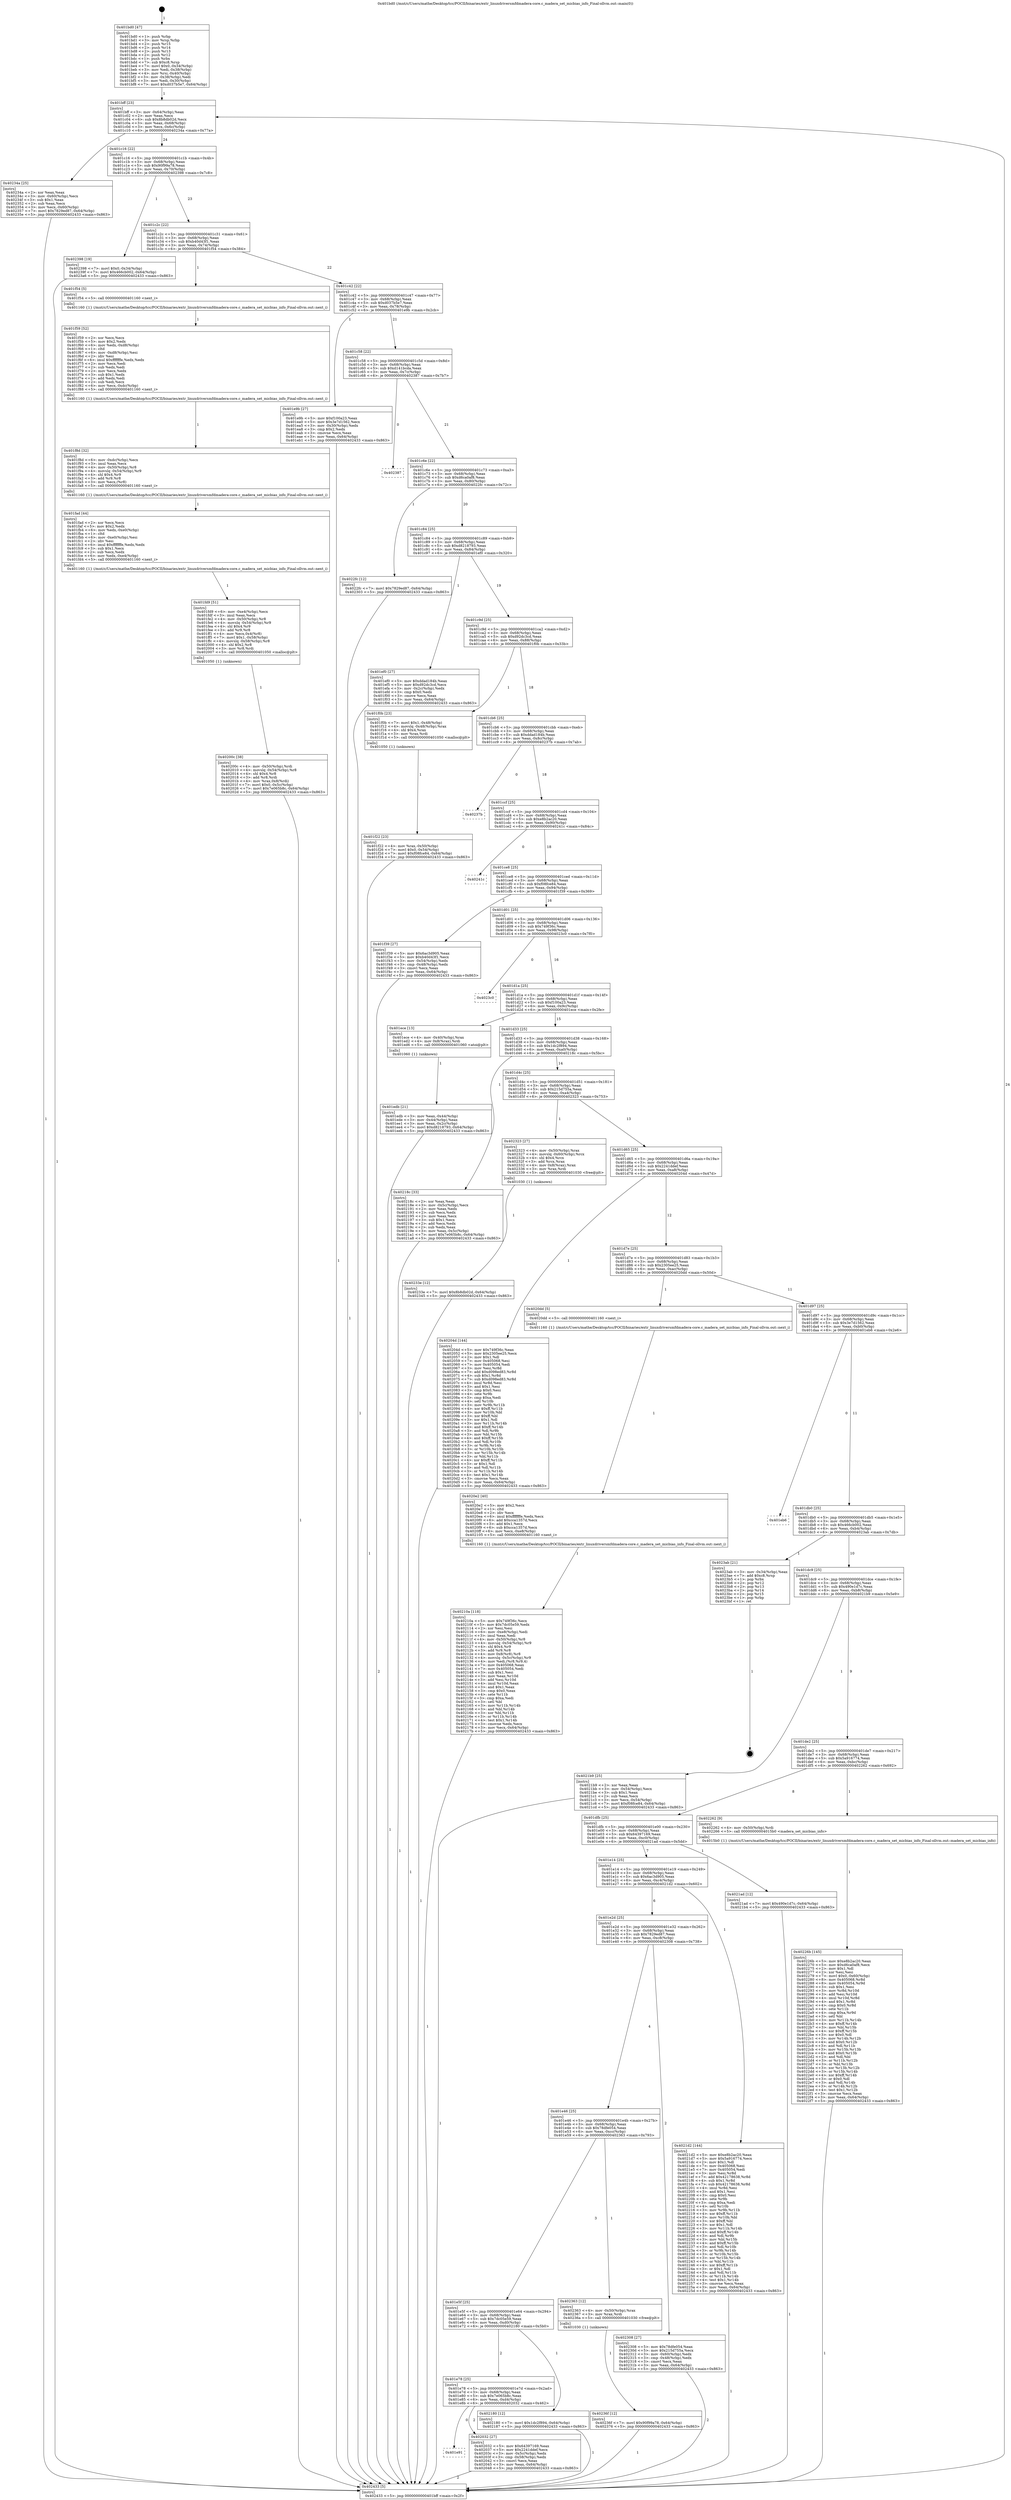 digraph "0x401bd0" {
  label = "0x401bd0 (/mnt/c/Users/mathe/Desktop/tcc/POCII/binaries/extr_linuxdriversmfdmadera-core.c_madera_set_micbias_info_Final-ollvm.out::main(0))"
  labelloc = "t"
  node[shape=record]

  Entry [label="",width=0.3,height=0.3,shape=circle,fillcolor=black,style=filled]
  "0x401bff" [label="{
     0x401bff [23]\l
     | [instrs]\l
     &nbsp;&nbsp;0x401bff \<+3\>: mov -0x64(%rbp),%eax\l
     &nbsp;&nbsp;0x401c02 \<+2\>: mov %eax,%ecx\l
     &nbsp;&nbsp;0x401c04 \<+6\>: sub $0x8b8db02d,%ecx\l
     &nbsp;&nbsp;0x401c0a \<+3\>: mov %eax,-0x68(%rbp)\l
     &nbsp;&nbsp;0x401c0d \<+3\>: mov %ecx,-0x6c(%rbp)\l
     &nbsp;&nbsp;0x401c10 \<+6\>: je 000000000040234a \<main+0x77a\>\l
  }"]
  "0x40234a" [label="{
     0x40234a [25]\l
     | [instrs]\l
     &nbsp;&nbsp;0x40234a \<+2\>: xor %eax,%eax\l
     &nbsp;&nbsp;0x40234c \<+3\>: mov -0x60(%rbp),%ecx\l
     &nbsp;&nbsp;0x40234f \<+3\>: sub $0x1,%eax\l
     &nbsp;&nbsp;0x402352 \<+2\>: sub %eax,%ecx\l
     &nbsp;&nbsp;0x402354 \<+3\>: mov %ecx,-0x60(%rbp)\l
     &nbsp;&nbsp;0x402357 \<+7\>: movl $0x7829ed87,-0x64(%rbp)\l
     &nbsp;&nbsp;0x40235e \<+5\>: jmp 0000000000402433 \<main+0x863\>\l
  }"]
  "0x401c16" [label="{
     0x401c16 [22]\l
     | [instrs]\l
     &nbsp;&nbsp;0x401c16 \<+5\>: jmp 0000000000401c1b \<main+0x4b\>\l
     &nbsp;&nbsp;0x401c1b \<+3\>: mov -0x68(%rbp),%eax\l
     &nbsp;&nbsp;0x401c1e \<+5\>: sub $0x90f99a78,%eax\l
     &nbsp;&nbsp;0x401c23 \<+3\>: mov %eax,-0x70(%rbp)\l
     &nbsp;&nbsp;0x401c26 \<+6\>: je 0000000000402398 \<main+0x7c8\>\l
  }"]
  Exit [label="",width=0.3,height=0.3,shape=circle,fillcolor=black,style=filled,peripheries=2]
  "0x402398" [label="{
     0x402398 [19]\l
     | [instrs]\l
     &nbsp;&nbsp;0x402398 \<+7\>: movl $0x0,-0x34(%rbp)\l
     &nbsp;&nbsp;0x40239f \<+7\>: movl $0x466cb002,-0x64(%rbp)\l
     &nbsp;&nbsp;0x4023a6 \<+5\>: jmp 0000000000402433 \<main+0x863\>\l
  }"]
  "0x401c2c" [label="{
     0x401c2c [22]\l
     | [instrs]\l
     &nbsp;&nbsp;0x401c2c \<+5\>: jmp 0000000000401c31 \<main+0x61\>\l
     &nbsp;&nbsp;0x401c31 \<+3\>: mov -0x68(%rbp),%eax\l
     &nbsp;&nbsp;0x401c34 \<+5\>: sub $0xb40d43f1,%eax\l
     &nbsp;&nbsp;0x401c39 \<+3\>: mov %eax,-0x74(%rbp)\l
     &nbsp;&nbsp;0x401c3c \<+6\>: je 0000000000401f54 \<main+0x384\>\l
  }"]
  "0x40236f" [label="{
     0x40236f [12]\l
     | [instrs]\l
     &nbsp;&nbsp;0x40236f \<+7\>: movl $0x90f99a78,-0x64(%rbp)\l
     &nbsp;&nbsp;0x402376 \<+5\>: jmp 0000000000402433 \<main+0x863\>\l
  }"]
  "0x401f54" [label="{
     0x401f54 [5]\l
     | [instrs]\l
     &nbsp;&nbsp;0x401f54 \<+5\>: call 0000000000401160 \<next_i\>\l
     | [calls]\l
     &nbsp;&nbsp;0x401160 \{1\} (/mnt/c/Users/mathe/Desktop/tcc/POCII/binaries/extr_linuxdriversmfdmadera-core.c_madera_set_micbias_info_Final-ollvm.out::next_i)\l
  }"]
  "0x401c42" [label="{
     0x401c42 [22]\l
     | [instrs]\l
     &nbsp;&nbsp;0x401c42 \<+5\>: jmp 0000000000401c47 \<main+0x77\>\l
     &nbsp;&nbsp;0x401c47 \<+3\>: mov -0x68(%rbp),%eax\l
     &nbsp;&nbsp;0x401c4a \<+5\>: sub $0xd037b5e7,%eax\l
     &nbsp;&nbsp;0x401c4f \<+3\>: mov %eax,-0x78(%rbp)\l
     &nbsp;&nbsp;0x401c52 \<+6\>: je 0000000000401e9b \<main+0x2cb\>\l
  }"]
  "0x40233e" [label="{
     0x40233e [12]\l
     | [instrs]\l
     &nbsp;&nbsp;0x40233e \<+7\>: movl $0x8b8db02d,-0x64(%rbp)\l
     &nbsp;&nbsp;0x402345 \<+5\>: jmp 0000000000402433 \<main+0x863\>\l
  }"]
  "0x401e9b" [label="{
     0x401e9b [27]\l
     | [instrs]\l
     &nbsp;&nbsp;0x401e9b \<+5\>: mov $0xf100a23,%eax\l
     &nbsp;&nbsp;0x401ea0 \<+5\>: mov $0x3e7d1562,%ecx\l
     &nbsp;&nbsp;0x401ea5 \<+3\>: mov -0x30(%rbp),%edx\l
     &nbsp;&nbsp;0x401ea8 \<+3\>: cmp $0x2,%edx\l
     &nbsp;&nbsp;0x401eab \<+3\>: cmovne %ecx,%eax\l
     &nbsp;&nbsp;0x401eae \<+3\>: mov %eax,-0x64(%rbp)\l
     &nbsp;&nbsp;0x401eb1 \<+5\>: jmp 0000000000402433 \<main+0x863\>\l
  }"]
  "0x401c58" [label="{
     0x401c58 [22]\l
     | [instrs]\l
     &nbsp;&nbsp;0x401c58 \<+5\>: jmp 0000000000401c5d \<main+0x8d\>\l
     &nbsp;&nbsp;0x401c5d \<+3\>: mov -0x68(%rbp),%eax\l
     &nbsp;&nbsp;0x401c60 \<+5\>: sub $0xd141bcda,%eax\l
     &nbsp;&nbsp;0x401c65 \<+3\>: mov %eax,-0x7c(%rbp)\l
     &nbsp;&nbsp;0x401c68 \<+6\>: je 0000000000402387 \<main+0x7b7\>\l
  }"]
  "0x402433" [label="{
     0x402433 [5]\l
     | [instrs]\l
     &nbsp;&nbsp;0x402433 \<+5\>: jmp 0000000000401bff \<main+0x2f\>\l
  }"]
  "0x401bd0" [label="{
     0x401bd0 [47]\l
     | [instrs]\l
     &nbsp;&nbsp;0x401bd0 \<+1\>: push %rbp\l
     &nbsp;&nbsp;0x401bd1 \<+3\>: mov %rsp,%rbp\l
     &nbsp;&nbsp;0x401bd4 \<+2\>: push %r15\l
     &nbsp;&nbsp;0x401bd6 \<+2\>: push %r14\l
     &nbsp;&nbsp;0x401bd8 \<+2\>: push %r13\l
     &nbsp;&nbsp;0x401bda \<+2\>: push %r12\l
     &nbsp;&nbsp;0x401bdc \<+1\>: push %rbx\l
     &nbsp;&nbsp;0x401bdd \<+7\>: sub $0xc8,%rsp\l
     &nbsp;&nbsp;0x401be4 \<+7\>: movl $0x0,-0x34(%rbp)\l
     &nbsp;&nbsp;0x401beb \<+3\>: mov %edi,-0x38(%rbp)\l
     &nbsp;&nbsp;0x401bee \<+4\>: mov %rsi,-0x40(%rbp)\l
     &nbsp;&nbsp;0x401bf2 \<+3\>: mov -0x38(%rbp),%edi\l
     &nbsp;&nbsp;0x401bf5 \<+3\>: mov %edi,-0x30(%rbp)\l
     &nbsp;&nbsp;0x401bf8 \<+7\>: movl $0xd037b5e7,-0x64(%rbp)\l
  }"]
  "0x40226b" [label="{
     0x40226b [145]\l
     | [instrs]\l
     &nbsp;&nbsp;0x40226b \<+5\>: mov $0xe8b2ac20,%eax\l
     &nbsp;&nbsp;0x402270 \<+5\>: mov $0xd6ca0af8,%ecx\l
     &nbsp;&nbsp;0x402275 \<+2\>: mov $0x1,%dl\l
     &nbsp;&nbsp;0x402277 \<+2\>: xor %esi,%esi\l
     &nbsp;&nbsp;0x402279 \<+7\>: movl $0x0,-0x60(%rbp)\l
     &nbsp;&nbsp;0x402280 \<+8\>: mov 0x405068,%r8d\l
     &nbsp;&nbsp;0x402288 \<+8\>: mov 0x405054,%r9d\l
     &nbsp;&nbsp;0x402290 \<+3\>: sub $0x1,%esi\l
     &nbsp;&nbsp;0x402293 \<+3\>: mov %r8d,%r10d\l
     &nbsp;&nbsp;0x402296 \<+3\>: add %esi,%r10d\l
     &nbsp;&nbsp;0x402299 \<+4\>: imul %r10d,%r8d\l
     &nbsp;&nbsp;0x40229d \<+4\>: and $0x1,%r8d\l
     &nbsp;&nbsp;0x4022a1 \<+4\>: cmp $0x0,%r8d\l
     &nbsp;&nbsp;0x4022a5 \<+4\>: sete %r11b\l
     &nbsp;&nbsp;0x4022a9 \<+4\>: cmp $0xa,%r9d\l
     &nbsp;&nbsp;0x4022ad \<+3\>: setl %bl\l
     &nbsp;&nbsp;0x4022b0 \<+3\>: mov %r11b,%r14b\l
     &nbsp;&nbsp;0x4022b3 \<+4\>: xor $0xff,%r14b\l
     &nbsp;&nbsp;0x4022b7 \<+3\>: mov %bl,%r15b\l
     &nbsp;&nbsp;0x4022ba \<+4\>: xor $0xff,%r15b\l
     &nbsp;&nbsp;0x4022be \<+3\>: xor $0x0,%dl\l
     &nbsp;&nbsp;0x4022c1 \<+3\>: mov %r14b,%r12b\l
     &nbsp;&nbsp;0x4022c4 \<+4\>: and $0x0,%r12b\l
     &nbsp;&nbsp;0x4022c8 \<+3\>: and %dl,%r11b\l
     &nbsp;&nbsp;0x4022cb \<+3\>: mov %r15b,%r13b\l
     &nbsp;&nbsp;0x4022ce \<+4\>: and $0x0,%r13b\l
     &nbsp;&nbsp;0x4022d2 \<+2\>: and %dl,%bl\l
     &nbsp;&nbsp;0x4022d4 \<+3\>: or %r11b,%r12b\l
     &nbsp;&nbsp;0x4022d7 \<+3\>: or %bl,%r13b\l
     &nbsp;&nbsp;0x4022da \<+3\>: xor %r13b,%r12b\l
     &nbsp;&nbsp;0x4022dd \<+3\>: or %r15b,%r14b\l
     &nbsp;&nbsp;0x4022e0 \<+4\>: xor $0xff,%r14b\l
     &nbsp;&nbsp;0x4022e4 \<+3\>: or $0x0,%dl\l
     &nbsp;&nbsp;0x4022e7 \<+3\>: and %dl,%r14b\l
     &nbsp;&nbsp;0x4022ea \<+3\>: or %r14b,%r12b\l
     &nbsp;&nbsp;0x4022ed \<+4\>: test $0x1,%r12b\l
     &nbsp;&nbsp;0x4022f1 \<+3\>: cmovne %ecx,%eax\l
     &nbsp;&nbsp;0x4022f4 \<+3\>: mov %eax,-0x64(%rbp)\l
     &nbsp;&nbsp;0x4022f7 \<+5\>: jmp 0000000000402433 \<main+0x863\>\l
  }"]
  "0x402387" [label="{
     0x402387\l
  }", style=dashed]
  "0x401c6e" [label="{
     0x401c6e [22]\l
     | [instrs]\l
     &nbsp;&nbsp;0x401c6e \<+5\>: jmp 0000000000401c73 \<main+0xa3\>\l
     &nbsp;&nbsp;0x401c73 \<+3\>: mov -0x68(%rbp),%eax\l
     &nbsp;&nbsp;0x401c76 \<+5\>: sub $0xd6ca0af8,%eax\l
     &nbsp;&nbsp;0x401c7b \<+3\>: mov %eax,-0x80(%rbp)\l
     &nbsp;&nbsp;0x401c7e \<+6\>: je 00000000004022fc \<main+0x72c\>\l
  }"]
  "0x40210a" [label="{
     0x40210a [118]\l
     | [instrs]\l
     &nbsp;&nbsp;0x40210a \<+5\>: mov $0x749f36c,%ecx\l
     &nbsp;&nbsp;0x40210f \<+5\>: mov $0x7dc05e59,%edx\l
     &nbsp;&nbsp;0x402114 \<+2\>: xor %esi,%esi\l
     &nbsp;&nbsp;0x402116 \<+6\>: mov -0xe8(%rbp),%edi\l
     &nbsp;&nbsp;0x40211c \<+3\>: imul %eax,%edi\l
     &nbsp;&nbsp;0x40211f \<+4\>: mov -0x50(%rbp),%r8\l
     &nbsp;&nbsp;0x402123 \<+4\>: movslq -0x54(%rbp),%r9\l
     &nbsp;&nbsp;0x402127 \<+4\>: shl $0x4,%r9\l
     &nbsp;&nbsp;0x40212b \<+3\>: add %r9,%r8\l
     &nbsp;&nbsp;0x40212e \<+4\>: mov 0x8(%r8),%r8\l
     &nbsp;&nbsp;0x402132 \<+4\>: movslq -0x5c(%rbp),%r9\l
     &nbsp;&nbsp;0x402136 \<+4\>: mov %edi,(%r8,%r9,4)\l
     &nbsp;&nbsp;0x40213a \<+7\>: mov 0x405068,%eax\l
     &nbsp;&nbsp;0x402141 \<+7\>: mov 0x405054,%edi\l
     &nbsp;&nbsp;0x402148 \<+3\>: sub $0x1,%esi\l
     &nbsp;&nbsp;0x40214b \<+3\>: mov %eax,%r10d\l
     &nbsp;&nbsp;0x40214e \<+3\>: add %esi,%r10d\l
     &nbsp;&nbsp;0x402151 \<+4\>: imul %r10d,%eax\l
     &nbsp;&nbsp;0x402155 \<+3\>: and $0x1,%eax\l
     &nbsp;&nbsp;0x402158 \<+3\>: cmp $0x0,%eax\l
     &nbsp;&nbsp;0x40215b \<+4\>: sete %r11b\l
     &nbsp;&nbsp;0x40215f \<+3\>: cmp $0xa,%edi\l
     &nbsp;&nbsp;0x402162 \<+3\>: setl %bl\l
     &nbsp;&nbsp;0x402165 \<+3\>: mov %r11b,%r14b\l
     &nbsp;&nbsp;0x402168 \<+3\>: and %bl,%r14b\l
     &nbsp;&nbsp;0x40216b \<+3\>: xor %bl,%r11b\l
     &nbsp;&nbsp;0x40216e \<+3\>: or %r11b,%r14b\l
     &nbsp;&nbsp;0x402171 \<+4\>: test $0x1,%r14b\l
     &nbsp;&nbsp;0x402175 \<+3\>: cmovne %edx,%ecx\l
     &nbsp;&nbsp;0x402178 \<+3\>: mov %ecx,-0x64(%rbp)\l
     &nbsp;&nbsp;0x40217b \<+5\>: jmp 0000000000402433 \<main+0x863\>\l
  }"]
  "0x4022fc" [label="{
     0x4022fc [12]\l
     | [instrs]\l
     &nbsp;&nbsp;0x4022fc \<+7\>: movl $0x7829ed87,-0x64(%rbp)\l
     &nbsp;&nbsp;0x402303 \<+5\>: jmp 0000000000402433 \<main+0x863\>\l
  }"]
  "0x401c84" [label="{
     0x401c84 [25]\l
     | [instrs]\l
     &nbsp;&nbsp;0x401c84 \<+5\>: jmp 0000000000401c89 \<main+0xb9\>\l
     &nbsp;&nbsp;0x401c89 \<+3\>: mov -0x68(%rbp),%eax\l
     &nbsp;&nbsp;0x401c8c \<+5\>: sub $0xd8218793,%eax\l
     &nbsp;&nbsp;0x401c91 \<+6\>: mov %eax,-0x84(%rbp)\l
     &nbsp;&nbsp;0x401c97 \<+6\>: je 0000000000401ef0 \<main+0x320\>\l
  }"]
  "0x4020e2" [label="{
     0x4020e2 [40]\l
     | [instrs]\l
     &nbsp;&nbsp;0x4020e2 \<+5\>: mov $0x2,%ecx\l
     &nbsp;&nbsp;0x4020e7 \<+1\>: cltd\l
     &nbsp;&nbsp;0x4020e8 \<+2\>: idiv %ecx\l
     &nbsp;&nbsp;0x4020ea \<+6\>: imul $0xfffffffe,%edx,%ecx\l
     &nbsp;&nbsp;0x4020f0 \<+6\>: add $0xcca1357d,%ecx\l
     &nbsp;&nbsp;0x4020f6 \<+3\>: add $0x1,%ecx\l
     &nbsp;&nbsp;0x4020f9 \<+6\>: sub $0xcca1357d,%ecx\l
     &nbsp;&nbsp;0x4020ff \<+6\>: mov %ecx,-0xe8(%rbp)\l
     &nbsp;&nbsp;0x402105 \<+5\>: call 0000000000401160 \<next_i\>\l
     | [calls]\l
     &nbsp;&nbsp;0x401160 \{1\} (/mnt/c/Users/mathe/Desktop/tcc/POCII/binaries/extr_linuxdriversmfdmadera-core.c_madera_set_micbias_info_Final-ollvm.out::next_i)\l
  }"]
  "0x401ef0" [label="{
     0x401ef0 [27]\l
     | [instrs]\l
     &nbsp;&nbsp;0x401ef0 \<+5\>: mov $0xddad184b,%eax\l
     &nbsp;&nbsp;0x401ef5 \<+5\>: mov $0xd92dc3cd,%ecx\l
     &nbsp;&nbsp;0x401efa \<+3\>: mov -0x2c(%rbp),%edx\l
     &nbsp;&nbsp;0x401efd \<+3\>: cmp $0x0,%edx\l
     &nbsp;&nbsp;0x401f00 \<+3\>: cmove %ecx,%eax\l
     &nbsp;&nbsp;0x401f03 \<+3\>: mov %eax,-0x64(%rbp)\l
     &nbsp;&nbsp;0x401f06 \<+5\>: jmp 0000000000402433 \<main+0x863\>\l
  }"]
  "0x401c9d" [label="{
     0x401c9d [25]\l
     | [instrs]\l
     &nbsp;&nbsp;0x401c9d \<+5\>: jmp 0000000000401ca2 \<main+0xd2\>\l
     &nbsp;&nbsp;0x401ca2 \<+3\>: mov -0x68(%rbp),%eax\l
     &nbsp;&nbsp;0x401ca5 \<+5\>: sub $0xd92dc3cd,%eax\l
     &nbsp;&nbsp;0x401caa \<+6\>: mov %eax,-0x88(%rbp)\l
     &nbsp;&nbsp;0x401cb0 \<+6\>: je 0000000000401f0b \<main+0x33b\>\l
  }"]
  "0x401e91" [label="{
     0x401e91\l
  }", style=dashed]
  "0x401f0b" [label="{
     0x401f0b [23]\l
     | [instrs]\l
     &nbsp;&nbsp;0x401f0b \<+7\>: movl $0x1,-0x48(%rbp)\l
     &nbsp;&nbsp;0x401f12 \<+4\>: movslq -0x48(%rbp),%rax\l
     &nbsp;&nbsp;0x401f16 \<+4\>: shl $0x4,%rax\l
     &nbsp;&nbsp;0x401f1a \<+3\>: mov %rax,%rdi\l
     &nbsp;&nbsp;0x401f1d \<+5\>: call 0000000000401050 \<malloc@plt\>\l
     | [calls]\l
     &nbsp;&nbsp;0x401050 \{1\} (unknown)\l
  }"]
  "0x401cb6" [label="{
     0x401cb6 [25]\l
     | [instrs]\l
     &nbsp;&nbsp;0x401cb6 \<+5\>: jmp 0000000000401cbb \<main+0xeb\>\l
     &nbsp;&nbsp;0x401cbb \<+3\>: mov -0x68(%rbp),%eax\l
     &nbsp;&nbsp;0x401cbe \<+5\>: sub $0xddad184b,%eax\l
     &nbsp;&nbsp;0x401cc3 \<+6\>: mov %eax,-0x8c(%rbp)\l
     &nbsp;&nbsp;0x401cc9 \<+6\>: je 000000000040237b \<main+0x7ab\>\l
  }"]
  "0x402032" [label="{
     0x402032 [27]\l
     | [instrs]\l
     &nbsp;&nbsp;0x402032 \<+5\>: mov $0x64397169,%eax\l
     &nbsp;&nbsp;0x402037 \<+5\>: mov $0x2241ddef,%ecx\l
     &nbsp;&nbsp;0x40203c \<+3\>: mov -0x5c(%rbp),%edx\l
     &nbsp;&nbsp;0x40203f \<+3\>: cmp -0x58(%rbp),%edx\l
     &nbsp;&nbsp;0x402042 \<+3\>: cmovl %ecx,%eax\l
     &nbsp;&nbsp;0x402045 \<+3\>: mov %eax,-0x64(%rbp)\l
     &nbsp;&nbsp;0x402048 \<+5\>: jmp 0000000000402433 \<main+0x863\>\l
  }"]
  "0x40237b" [label="{
     0x40237b\l
  }", style=dashed]
  "0x401ccf" [label="{
     0x401ccf [25]\l
     | [instrs]\l
     &nbsp;&nbsp;0x401ccf \<+5\>: jmp 0000000000401cd4 \<main+0x104\>\l
     &nbsp;&nbsp;0x401cd4 \<+3\>: mov -0x68(%rbp),%eax\l
     &nbsp;&nbsp;0x401cd7 \<+5\>: sub $0xe8b2ac20,%eax\l
     &nbsp;&nbsp;0x401cdc \<+6\>: mov %eax,-0x90(%rbp)\l
     &nbsp;&nbsp;0x401ce2 \<+6\>: je 000000000040241c \<main+0x84c\>\l
  }"]
  "0x401e78" [label="{
     0x401e78 [25]\l
     | [instrs]\l
     &nbsp;&nbsp;0x401e78 \<+5\>: jmp 0000000000401e7d \<main+0x2ad\>\l
     &nbsp;&nbsp;0x401e7d \<+3\>: mov -0x68(%rbp),%eax\l
     &nbsp;&nbsp;0x401e80 \<+5\>: sub $0x7e065b8c,%eax\l
     &nbsp;&nbsp;0x401e85 \<+6\>: mov %eax,-0xd4(%rbp)\l
     &nbsp;&nbsp;0x401e8b \<+6\>: je 0000000000402032 \<main+0x462\>\l
  }"]
  "0x40241c" [label="{
     0x40241c\l
  }", style=dashed]
  "0x401ce8" [label="{
     0x401ce8 [25]\l
     | [instrs]\l
     &nbsp;&nbsp;0x401ce8 \<+5\>: jmp 0000000000401ced \<main+0x11d\>\l
     &nbsp;&nbsp;0x401ced \<+3\>: mov -0x68(%rbp),%eax\l
     &nbsp;&nbsp;0x401cf0 \<+5\>: sub $0xf08fce84,%eax\l
     &nbsp;&nbsp;0x401cf5 \<+6\>: mov %eax,-0x94(%rbp)\l
     &nbsp;&nbsp;0x401cfb \<+6\>: je 0000000000401f39 \<main+0x369\>\l
  }"]
  "0x402180" [label="{
     0x402180 [12]\l
     | [instrs]\l
     &nbsp;&nbsp;0x402180 \<+7\>: movl $0x1dc2f894,-0x64(%rbp)\l
     &nbsp;&nbsp;0x402187 \<+5\>: jmp 0000000000402433 \<main+0x863\>\l
  }"]
  "0x401f39" [label="{
     0x401f39 [27]\l
     | [instrs]\l
     &nbsp;&nbsp;0x401f39 \<+5\>: mov $0x6ac3d905,%eax\l
     &nbsp;&nbsp;0x401f3e \<+5\>: mov $0xb40d43f1,%ecx\l
     &nbsp;&nbsp;0x401f43 \<+3\>: mov -0x54(%rbp),%edx\l
     &nbsp;&nbsp;0x401f46 \<+3\>: cmp -0x48(%rbp),%edx\l
     &nbsp;&nbsp;0x401f49 \<+3\>: cmovl %ecx,%eax\l
     &nbsp;&nbsp;0x401f4c \<+3\>: mov %eax,-0x64(%rbp)\l
     &nbsp;&nbsp;0x401f4f \<+5\>: jmp 0000000000402433 \<main+0x863\>\l
  }"]
  "0x401d01" [label="{
     0x401d01 [25]\l
     | [instrs]\l
     &nbsp;&nbsp;0x401d01 \<+5\>: jmp 0000000000401d06 \<main+0x136\>\l
     &nbsp;&nbsp;0x401d06 \<+3\>: mov -0x68(%rbp),%eax\l
     &nbsp;&nbsp;0x401d09 \<+5\>: sub $0x749f36c,%eax\l
     &nbsp;&nbsp;0x401d0e \<+6\>: mov %eax,-0x98(%rbp)\l
     &nbsp;&nbsp;0x401d14 \<+6\>: je 00000000004023c0 \<main+0x7f0\>\l
  }"]
  "0x401e5f" [label="{
     0x401e5f [25]\l
     | [instrs]\l
     &nbsp;&nbsp;0x401e5f \<+5\>: jmp 0000000000401e64 \<main+0x294\>\l
     &nbsp;&nbsp;0x401e64 \<+3\>: mov -0x68(%rbp),%eax\l
     &nbsp;&nbsp;0x401e67 \<+5\>: sub $0x7dc05e59,%eax\l
     &nbsp;&nbsp;0x401e6c \<+6\>: mov %eax,-0xd0(%rbp)\l
     &nbsp;&nbsp;0x401e72 \<+6\>: je 0000000000402180 \<main+0x5b0\>\l
  }"]
  "0x4023c0" [label="{
     0x4023c0\l
  }", style=dashed]
  "0x401d1a" [label="{
     0x401d1a [25]\l
     | [instrs]\l
     &nbsp;&nbsp;0x401d1a \<+5\>: jmp 0000000000401d1f \<main+0x14f\>\l
     &nbsp;&nbsp;0x401d1f \<+3\>: mov -0x68(%rbp),%eax\l
     &nbsp;&nbsp;0x401d22 \<+5\>: sub $0xf100a23,%eax\l
     &nbsp;&nbsp;0x401d27 \<+6\>: mov %eax,-0x9c(%rbp)\l
     &nbsp;&nbsp;0x401d2d \<+6\>: je 0000000000401ece \<main+0x2fe\>\l
  }"]
  "0x402363" [label="{
     0x402363 [12]\l
     | [instrs]\l
     &nbsp;&nbsp;0x402363 \<+4\>: mov -0x50(%rbp),%rax\l
     &nbsp;&nbsp;0x402367 \<+3\>: mov %rax,%rdi\l
     &nbsp;&nbsp;0x40236a \<+5\>: call 0000000000401030 \<free@plt\>\l
     | [calls]\l
     &nbsp;&nbsp;0x401030 \{1\} (unknown)\l
  }"]
  "0x401ece" [label="{
     0x401ece [13]\l
     | [instrs]\l
     &nbsp;&nbsp;0x401ece \<+4\>: mov -0x40(%rbp),%rax\l
     &nbsp;&nbsp;0x401ed2 \<+4\>: mov 0x8(%rax),%rdi\l
     &nbsp;&nbsp;0x401ed6 \<+5\>: call 0000000000401060 \<atoi@plt\>\l
     | [calls]\l
     &nbsp;&nbsp;0x401060 \{1\} (unknown)\l
  }"]
  "0x401d33" [label="{
     0x401d33 [25]\l
     | [instrs]\l
     &nbsp;&nbsp;0x401d33 \<+5\>: jmp 0000000000401d38 \<main+0x168\>\l
     &nbsp;&nbsp;0x401d38 \<+3\>: mov -0x68(%rbp),%eax\l
     &nbsp;&nbsp;0x401d3b \<+5\>: sub $0x1dc2f894,%eax\l
     &nbsp;&nbsp;0x401d40 \<+6\>: mov %eax,-0xa0(%rbp)\l
     &nbsp;&nbsp;0x401d46 \<+6\>: je 000000000040218c \<main+0x5bc\>\l
  }"]
  "0x401edb" [label="{
     0x401edb [21]\l
     | [instrs]\l
     &nbsp;&nbsp;0x401edb \<+3\>: mov %eax,-0x44(%rbp)\l
     &nbsp;&nbsp;0x401ede \<+3\>: mov -0x44(%rbp),%eax\l
     &nbsp;&nbsp;0x401ee1 \<+3\>: mov %eax,-0x2c(%rbp)\l
     &nbsp;&nbsp;0x401ee4 \<+7\>: movl $0xd8218793,-0x64(%rbp)\l
     &nbsp;&nbsp;0x401eeb \<+5\>: jmp 0000000000402433 \<main+0x863\>\l
  }"]
  "0x401f22" [label="{
     0x401f22 [23]\l
     | [instrs]\l
     &nbsp;&nbsp;0x401f22 \<+4\>: mov %rax,-0x50(%rbp)\l
     &nbsp;&nbsp;0x401f26 \<+7\>: movl $0x0,-0x54(%rbp)\l
     &nbsp;&nbsp;0x401f2d \<+7\>: movl $0xf08fce84,-0x64(%rbp)\l
     &nbsp;&nbsp;0x401f34 \<+5\>: jmp 0000000000402433 \<main+0x863\>\l
  }"]
  "0x401f59" [label="{
     0x401f59 [52]\l
     | [instrs]\l
     &nbsp;&nbsp;0x401f59 \<+2\>: xor %ecx,%ecx\l
     &nbsp;&nbsp;0x401f5b \<+5\>: mov $0x2,%edx\l
     &nbsp;&nbsp;0x401f60 \<+6\>: mov %edx,-0xd8(%rbp)\l
     &nbsp;&nbsp;0x401f66 \<+1\>: cltd\l
     &nbsp;&nbsp;0x401f67 \<+6\>: mov -0xd8(%rbp),%esi\l
     &nbsp;&nbsp;0x401f6d \<+2\>: idiv %esi\l
     &nbsp;&nbsp;0x401f6f \<+6\>: imul $0xfffffffe,%edx,%edx\l
     &nbsp;&nbsp;0x401f75 \<+2\>: mov %ecx,%edi\l
     &nbsp;&nbsp;0x401f77 \<+2\>: sub %edx,%edi\l
     &nbsp;&nbsp;0x401f79 \<+2\>: mov %ecx,%edx\l
     &nbsp;&nbsp;0x401f7b \<+3\>: sub $0x1,%edx\l
     &nbsp;&nbsp;0x401f7e \<+2\>: add %edx,%edi\l
     &nbsp;&nbsp;0x401f80 \<+2\>: sub %edi,%ecx\l
     &nbsp;&nbsp;0x401f82 \<+6\>: mov %ecx,-0xdc(%rbp)\l
     &nbsp;&nbsp;0x401f88 \<+5\>: call 0000000000401160 \<next_i\>\l
     | [calls]\l
     &nbsp;&nbsp;0x401160 \{1\} (/mnt/c/Users/mathe/Desktop/tcc/POCII/binaries/extr_linuxdriversmfdmadera-core.c_madera_set_micbias_info_Final-ollvm.out::next_i)\l
  }"]
  "0x401f8d" [label="{
     0x401f8d [32]\l
     | [instrs]\l
     &nbsp;&nbsp;0x401f8d \<+6\>: mov -0xdc(%rbp),%ecx\l
     &nbsp;&nbsp;0x401f93 \<+3\>: imul %eax,%ecx\l
     &nbsp;&nbsp;0x401f96 \<+4\>: mov -0x50(%rbp),%r8\l
     &nbsp;&nbsp;0x401f9a \<+4\>: movslq -0x54(%rbp),%r9\l
     &nbsp;&nbsp;0x401f9e \<+4\>: shl $0x4,%r9\l
     &nbsp;&nbsp;0x401fa2 \<+3\>: add %r9,%r8\l
     &nbsp;&nbsp;0x401fa5 \<+3\>: mov %ecx,(%r8)\l
     &nbsp;&nbsp;0x401fa8 \<+5\>: call 0000000000401160 \<next_i\>\l
     | [calls]\l
     &nbsp;&nbsp;0x401160 \{1\} (/mnt/c/Users/mathe/Desktop/tcc/POCII/binaries/extr_linuxdriversmfdmadera-core.c_madera_set_micbias_info_Final-ollvm.out::next_i)\l
  }"]
  "0x401fad" [label="{
     0x401fad [44]\l
     | [instrs]\l
     &nbsp;&nbsp;0x401fad \<+2\>: xor %ecx,%ecx\l
     &nbsp;&nbsp;0x401faf \<+5\>: mov $0x2,%edx\l
     &nbsp;&nbsp;0x401fb4 \<+6\>: mov %edx,-0xe0(%rbp)\l
     &nbsp;&nbsp;0x401fba \<+1\>: cltd\l
     &nbsp;&nbsp;0x401fbb \<+6\>: mov -0xe0(%rbp),%esi\l
     &nbsp;&nbsp;0x401fc1 \<+2\>: idiv %esi\l
     &nbsp;&nbsp;0x401fc3 \<+6\>: imul $0xfffffffe,%edx,%edx\l
     &nbsp;&nbsp;0x401fc9 \<+3\>: sub $0x1,%ecx\l
     &nbsp;&nbsp;0x401fcc \<+2\>: sub %ecx,%edx\l
     &nbsp;&nbsp;0x401fce \<+6\>: mov %edx,-0xe4(%rbp)\l
     &nbsp;&nbsp;0x401fd4 \<+5\>: call 0000000000401160 \<next_i\>\l
     | [calls]\l
     &nbsp;&nbsp;0x401160 \{1\} (/mnt/c/Users/mathe/Desktop/tcc/POCII/binaries/extr_linuxdriversmfdmadera-core.c_madera_set_micbias_info_Final-ollvm.out::next_i)\l
  }"]
  "0x401fd9" [label="{
     0x401fd9 [51]\l
     | [instrs]\l
     &nbsp;&nbsp;0x401fd9 \<+6\>: mov -0xe4(%rbp),%ecx\l
     &nbsp;&nbsp;0x401fdf \<+3\>: imul %eax,%ecx\l
     &nbsp;&nbsp;0x401fe2 \<+4\>: mov -0x50(%rbp),%r8\l
     &nbsp;&nbsp;0x401fe6 \<+4\>: movslq -0x54(%rbp),%r9\l
     &nbsp;&nbsp;0x401fea \<+4\>: shl $0x4,%r9\l
     &nbsp;&nbsp;0x401fee \<+3\>: add %r9,%r8\l
     &nbsp;&nbsp;0x401ff1 \<+4\>: mov %ecx,0x4(%r8)\l
     &nbsp;&nbsp;0x401ff5 \<+7\>: movl $0x1,-0x58(%rbp)\l
     &nbsp;&nbsp;0x401ffc \<+4\>: movslq -0x58(%rbp),%r8\l
     &nbsp;&nbsp;0x402000 \<+4\>: shl $0x2,%r8\l
     &nbsp;&nbsp;0x402004 \<+3\>: mov %r8,%rdi\l
     &nbsp;&nbsp;0x402007 \<+5\>: call 0000000000401050 \<malloc@plt\>\l
     | [calls]\l
     &nbsp;&nbsp;0x401050 \{1\} (unknown)\l
  }"]
  "0x40200c" [label="{
     0x40200c [38]\l
     | [instrs]\l
     &nbsp;&nbsp;0x40200c \<+4\>: mov -0x50(%rbp),%rdi\l
     &nbsp;&nbsp;0x402010 \<+4\>: movslq -0x54(%rbp),%r8\l
     &nbsp;&nbsp;0x402014 \<+4\>: shl $0x4,%r8\l
     &nbsp;&nbsp;0x402018 \<+3\>: add %r8,%rdi\l
     &nbsp;&nbsp;0x40201b \<+4\>: mov %rax,0x8(%rdi)\l
     &nbsp;&nbsp;0x40201f \<+7\>: movl $0x0,-0x5c(%rbp)\l
     &nbsp;&nbsp;0x402026 \<+7\>: movl $0x7e065b8c,-0x64(%rbp)\l
     &nbsp;&nbsp;0x40202d \<+5\>: jmp 0000000000402433 \<main+0x863\>\l
  }"]
  "0x401e46" [label="{
     0x401e46 [25]\l
     | [instrs]\l
     &nbsp;&nbsp;0x401e46 \<+5\>: jmp 0000000000401e4b \<main+0x27b\>\l
     &nbsp;&nbsp;0x401e4b \<+3\>: mov -0x68(%rbp),%eax\l
     &nbsp;&nbsp;0x401e4e \<+5\>: sub $0x78dfe054,%eax\l
     &nbsp;&nbsp;0x401e53 \<+6\>: mov %eax,-0xcc(%rbp)\l
     &nbsp;&nbsp;0x401e59 \<+6\>: je 0000000000402363 \<main+0x793\>\l
  }"]
  "0x40218c" [label="{
     0x40218c [33]\l
     | [instrs]\l
     &nbsp;&nbsp;0x40218c \<+2\>: xor %eax,%eax\l
     &nbsp;&nbsp;0x40218e \<+3\>: mov -0x5c(%rbp),%ecx\l
     &nbsp;&nbsp;0x402191 \<+2\>: mov %eax,%edx\l
     &nbsp;&nbsp;0x402193 \<+2\>: sub %ecx,%edx\l
     &nbsp;&nbsp;0x402195 \<+2\>: mov %eax,%ecx\l
     &nbsp;&nbsp;0x402197 \<+3\>: sub $0x1,%ecx\l
     &nbsp;&nbsp;0x40219a \<+2\>: add %ecx,%edx\l
     &nbsp;&nbsp;0x40219c \<+2\>: sub %edx,%eax\l
     &nbsp;&nbsp;0x40219e \<+3\>: mov %eax,-0x5c(%rbp)\l
     &nbsp;&nbsp;0x4021a1 \<+7\>: movl $0x7e065b8c,-0x64(%rbp)\l
     &nbsp;&nbsp;0x4021a8 \<+5\>: jmp 0000000000402433 \<main+0x863\>\l
  }"]
  "0x401d4c" [label="{
     0x401d4c [25]\l
     | [instrs]\l
     &nbsp;&nbsp;0x401d4c \<+5\>: jmp 0000000000401d51 \<main+0x181\>\l
     &nbsp;&nbsp;0x401d51 \<+3\>: mov -0x68(%rbp),%eax\l
     &nbsp;&nbsp;0x401d54 \<+5\>: sub $0x215d755a,%eax\l
     &nbsp;&nbsp;0x401d59 \<+6\>: mov %eax,-0xa4(%rbp)\l
     &nbsp;&nbsp;0x401d5f \<+6\>: je 0000000000402323 \<main+0x753\>\l
  }"]
  "0x402308" [label="{
     0x402308 [27]\l
     | [instrs]\l
     &nbsp;&nbsp;0x402308 \<+5\>: mov $0x78dfe054,%eax\l
     &nbsp;&nbsp;0x40230d \<+5\>: mov $0x215d755a,%ecx\l
     &nbsp;&nbsp;0x402312 \<+3\>: mov -0x60(%rbp),%edx\l
     &nbsp;&nbsp;0x402315 \<+3\>: cmp -0x48(%rbp),%edx\l
     &nbsp;&nbsp;0x402318 \<+3\>: cmovl %ecx,%eax\l
     &nbsp;&nbsp;0x40231b \<+3\>: mov %eax,-0x64(%rbp)\l
     &nbsp;&nbsp;0x40231e \<+5\>: jmp 0000000000402433 \<main+0x863\>\l
  }"]
  "0x402323" [label="{
     0x402323 [27]\l
     | [instrs]\l
     &nbsp;&nbsp;0x402323 \<+4\>: mov -0x50(%rbp),%rax\l
     &nbsp;&nbsp;0x402327 \<+4\>: movslq -0x60(%rbp),%rcx\l
     &nbsp;&nbsp;0x40232b \<+4\>: shl $0x4,%rcx\l
     &nbsp;&nbsp;0x40232f \<+3\>: add %rcx,%rax\l
     &nbsp;&nbsp;0x402332 \<+4\>: mov 0x8(%rax),%rax\l
     &nbsp;&nbsp;0x402336 \<+3\>: mov %rax,%rdi\l
     &nbsp;&nbsp;0x402339 \<+5\>: call 0000000000401030 \<free@plt\>\l
     | [calls]\l
     &nbsp;&nbsp;0x401030 \{1\} (unknown)\l
  }"]
  "0x401d65" [label="{
     0x401d65 [25]\l
     | [instrs]\l
     &nbsp;&nbsp;0x401d65 \<+5\>: jmp 0000000000401d6a \<main+0x19a\>\l
     &nbsp;&nbsp;0x401d6a \<+3\>: mov -0x68(%rbp),%eax\l
     &nbsp;&nbsp;0x401d6d \<+5\>: sub $0x2241ddef,%eax\l
     &nbsp;&nbsp;0x401d72 \<+6\>: mov %eax,-0xa8(%rbp)\l
     &nbsp;&nbsp;0x401d78 \<+6\>: je 000000000040204d \<main+0x47d\>\l
  }"]
  "0x401e2d" [label="{
     0x401e2d [25]\l
     | [instrs]\l
     &nbsp;&nbsp;0x401e2d \<+5\>: jmp 0000000000401e32 \<main+0x262\>\l
     &nbsp;&nbsp;0x401e32 \<+3\>: mov -0x68(%rbp),%eax\l
     &nbsp;&nbsp;0x401e35 \<+5\>: sub $0x7829ed87,%eax\l
     &nbsp;&nbsp;0x401e3a \<+6\>: mov %eax,-0xc8(%rbp)\l
     &nbsp;&nbsp;0x401e40 \<+6\>: je 0000000000402308 \<main+0x738\>\l
  }"]
  "0x40204d" [label="{
     0x40204d [144]\l
     | [instrs]\l
     &nbsp;&nbsp;0x40204d \<+5\>: mov $0x749f36c,%eax\l
     &nbsp;&nbsp;0x402052 \<+5\>: mov $0x2305ee25,%ecx\l
     &nbsp;&nbsp;0x402057 \<+2\>: mov $0x1,%dl\l
     &nbsp;&nbsp;0x402059 \<+7\>: mov 0x405068,%esi\l
     &nbsp;&nbsp;0x402060 \<+7\>: mov 0x405054,%edi\l
     &nbsp;&nbsp;0x402067 \<+3\>: mov %esi,%r8d\l
     &nbsp;&nbsp;0x40206a \<+7\>: add $0xd098ed83,%r8d\l
     &nbsp;&nbsp;0x402071 \<+4\>: sub $0x1,%r8d\l
     &nbsp;&nbsp;0x402075 \<+7\>: sub $0xd098ed83,%r8d\l
     &nbsp;&nbsp;0x40207c \<+4\>: imul %r8d,%esi\l
     &nbsp;&nbsp;0x402080 \<+3\>: and $0x1,%esi\l
     &nbsp;&nbsp;0x402083 \<+3\>: cmp $0x0,%esi\l
     &nbsp;&nbsp;0x402086 \<+4\>: sete %r9b\l
     &nbsp;&nbsp;0x40208a \<+3\>: cmp $0xa,%edi\l
     &nbsp;&nbsp;0x40208d \<+4\>: setl %r10b\l
     &nbsp;&nbsp;0x402091 \<+3\>: mov %r9b,%r11b\l
     &nbsp;&nbsp;0x402094 \<+4\>: xor $0xff,%r11b\l
     &nbsp;&nbsp;0x402098 \<+3\>: mov %r10b,%bl\l
     &nbsp;&nbsp;0x40209b \<+3\>: xor $0xff,%bl\l
     &nbsp;&nbsp;0x40209e \<+3\>: xor $0x1,%dl\l
     &nbsp;&nbsp;0x4020a1 \<+3\>: mov %r11b,%r14b\l
     &nbsp;&nbsp;0x4020a4 \<+4\>: and $0xff,%r14b\l
     &nbsp;&nbsp;0x4020a8 \<+3\>: and %dl,%r9b\l
     &nbsp;&nbsp;0x4020ab \<+3\>: mov %bl,%r15b\l
     &nbsp;&nbsp;0x4020ae \<+4\>: and $0xff,%r15b\l
     &nbsp;&nbsp;0x4020b2 \<+3\>: and %dl,%r10b\l
     &nbsp;&nbsp;0x4020b5 \<+3\>: or %r9b,%r14b\l
     &nbsp;&nbsp;0x4020b8 \<+3\>: or %r10b,%r15b\l
     &nbsp;&nbsp;0x4020bb \<+3\>: xor %r15b,%r14b\l
     &nbsp;&nbsp;0x4020be \<+3\>: or %bl,%r11b\l
     &nbsp;&nbsp;0x4020c1 \<+4\>: xor $0xff,%r11b\l
     &nbsp;&nbsp;0x4020c5 \<+3\>: or $0x1,%dl\l
     &nbsp;&nbsp;0x4020c8 \<+3\>: and %dl,%r11b\l
     &nbsp;&nbsp;0x4020cb \<+3\>: or %r11b,%r14b\l
     &nbsp;&nbsp;0x4020ce \<+4\>: test $0x1,%r14b\l
     &nbsp;&nbsp;0x4020d2 \<+3\>: cmovne %ecx,%eax\l
     &nbsp;&nbsp;0x4020d5 \<+3\>: mov %eax,-0x64(%rbp)\l
     &nbsp;&nbsp;0x4020d8 \<+5\>: jmp 0000000000402433 \<main+0x863\>\l
  }"]
  "0x401d7e" [label="{
     0x401d7e [25]\l
     | [instrs]\l
     &nbsp;&nbsp;0x401d7e \<+5\>: jmp 0000000000401d83 \<main+0x1b3\>\l
     &nbsp;&nbsp;0x401d83 \<+3\>: mov -0x68(%rbp),%eax\l
     &nbsp;&nbsp;0x401d86 \<+5\>: sub $0x2305ee25,%eax\l
     &nbsp;&nbsp;0x401d8b \<+6\>: mov %eax,-0xac(%rbp)\l
     &nbsp;&nbsp;0x401d91 \<+6\>: je 00000000004020dd \<main+0x50d\>\l
  }"]
  "0x4021d2" [label="{
     0x4021d2 [144]\l
     | [instrs]\l
     &nbsp;&nbsp;0x4021d2 \<+5\>: mov $0xe8b2ac20,%eax\l
     &nbsp;&nbsp;0x4021d7 \<+5\>: mov $0x5a916774,%ecx\l
     &nbsp;&nbsp;0x4021dc \<+2\>: mov $0x1,%dl\l
     &nbsp;&nbsp;0x4021de \<+7\>: mov 0x405068,%esi\l
     &nbsp;&nbsp;0x4021e5 \<+7\>: mov 0x405054,%edi\l
     &nbsp;&nbsp;0x4021ec \<+3\>: mov %esi,%r8d\l
     &nbsp;&nbsp;0x4021ef \<+7\>: add $0x42178638,%r8d\l
     &nbsp;&nbsp;0x4021f6 \<+4\>: sub $0x1,%r8d\l
     &nbsp;&nbsp;0x4021fa \<+7\>: sub $0x42178638,%r8d\l
     &nbsp;&nbsp;0x402201 \<+4\>: imul %r8d,%esi\l
     &nbsp;&nbsp;0x402205 \<+3\>: and $0x1,%esi\l
     &nbsp;&nbsp;0x402208 \<+3\>: cmp $0x0,%esi\l
     &nbsp;&nbsp;0x40220b \<+4\>: sete %r9b\l
     &nbsp;&nbsp;0x40220f \<+3\>: cmp $0xa,%edi\l
     &nbsp;&nbsp;0x402212 \<+4\>: setl %r10b\l
     &nbsp;&nbsp;0x402216 \<+3\>: mov %r9b,%r11b\l
     &nbsp;&nbsp;0x402219 \<+4\>: xor $0xff,%r11b\l
     &nbsp;&nbsp;0x40221d \<+3\>: mov %r10b,%bl\l
     &nbsp;&nbsp;0x402220 \<+3\>: xor $0xff,%bl\l
     &nbsp;&nbsp;0x402223 \<+3\>: xor $0x1,%dl\l
     &nbsp;&nbsp;0x402226 \<+3\>: mov %r11b,%r14b\l
     &nbsp;&nbsp;0x402229 \<+4\>: and $0xff,%r14b\l
     &nbsp;&nbsp;0x40222d \<+3\>: and %dl,%r9b\l
     &nbsp;&nbsp;0x402230 \<+3\>: mov %bl,%r15b\l
     &nbsp;&nbsp;0x402233 \<+4\>: and $0xff,%r15b\l
     &nbsp;&nbsp;0x402237 \<+3\>: and %dl,%r10b\l
     &nbsp;&nbsp;0x40223a \<+3\>: or %r9b,%r14b\l
     &nbsp;&nbsp;0x40223d \<+3\>: or %r10b,%r15b\l
     &nbsp;&nbsp;0x402240 \<+3\>: xor %r15b,%r14b\l
     &nbsp;&nbsp;0x402243 \<+3\>: or %bl,%r11b\l
     &nbsp;&nbsp;0x402246 \<+4\>: xor $0xff,%r11b\l
     &nbsp;&nbsp;0x40224a \<+3\>: or $0x1,%dl\l
     &nbsp;&nbsp;0x40224d \<+3\>: and %dl,%r11b\l
     &nbsp;&nbsp;0x402250 \<+3\>: or %r11b,%r14b\l
     &nbsp;&nbsp;0x402253 \<+4\>: test $0x1,%r14b\l
     &nbsp;&nbsp;0x402257 \<+3\>: cmovne %ecx,%eax\l
     &nbsp;&nbsp;0x40225a \<+3\>: mov %eax,-0x64(%rbp)\l
     &nbsp;&nbsp;0x40225d \<+5\>: jmp 0000000000402433 \<main+0x863\>\l
  }"]
  "0x4020dd" [label="{
     0x4020dd [5]\l
     | [instrs]\l
     &nbsp;&nbsp;0x4020dd \<+5\>: call 0000000000401160 \<next_i\>\l
     | [calls]\l
     &nbsp;&nbsp;0x401160 \{1\} (/mnt/c/Users/mathe/Desktop/tcc/POCII/binaries/extr_linuxdriversmfdmadera-core.c_madera_set_micbias_info_Final-ollvm.out::next_i)\l
  }"]
  "0x401d97" [label="{
     0x401d97 [25]\l
     | [instrs]\l
     &nbsp;&nbsp;0x401d97 \<+5\>: jmp 0000000000401d9c \<main+0x1cc\>\l
     &nbsp;&nbsp;0x401d9c \<+3\>: mov -0x68(%rbp),%eax\l
     &nbsp;&nbsp;0x401d9f \<+5\>: sub $0x3e7d1562,%eax\l
     &nbsp;&nbsp;0x401da4 \<+6\>: mov %eax,-0xb0(%rbp)\l
     &nbsp;&nbsp;0x401daa \<+6\>: je 0000000000401eb6 \<main+0x2e6\>\l
  }"]
  "0x401e14" [label="{
     0x401e14 [25]\l
     | [instrs]\l
     &nbsp;&nbsp;0x401e14 \<+5\>: jmp 0000000000401e19 \<main+0x249\>\l
     &nbsp;&nbsp;0x401e19 \<+3\>: mov -0x68(%rbp),%eax\l
     &nbsp;&nbsp;0x401e1c \<+5\>: sub $0x6ac3d905,%eax\l
     &nbsp;&nbsp;0x401e21 \<+6\>: mov %eax,-0xc4(%rbp)\l
     &nbsp;&nbsp;0x401e27 \<+6\>: je 00000000004021d2 \<main+0x602\>\l
  }"]
  "0x401eb6" [label="{
     0x401eb6\l
  }", style=dashed]
  "0x401db0" [label="{
     0x401db0 [25]\l
     | [instrs]\l
     &nbsp;&nbsp;0x401db0 \<+5\>: jmp 0000000000401db5 \<main+0x1e5\>\l
     &nbsp;&nbsp;0x401db5 \<+3\>: mov -0x68(%rbp),%eax\l
     &nbsp;&nbsp;0x401db8 \<+5\>: sub $0x466cb002,%eax\l
     &nbsp;&nbsp;0x401dbd \<+6\>: mov %eax,-0xb4(%rbp)\l
     &nbsp;&nbsp;0x401dc3 \<+6\>: je 00000000004023ab \<main+0x7db\>\l
  }"]
  "0x4021ad" [label="{
     0x4021ad [12]\l
     | [instrs]\l
     &nbsp;&nbsp;0x4021ad \<+7\>: movl $0x490e1d7c,-0x64(%rbp)\l
     &nbsp;&nbsp;0x4021b4 \<+5\>: jmp 0000000000402433 \<main+0x863\>\l
  }"]
  "0x4023ab" [label="{
     0x4023ab [21]\l
     | [instrs]\l
     &nbsp;&nbsp;0x4023ab \<+3\>: mov -0x34(%rbp),%eax\l
     &nbsp;&nbsp;0x4023ae \<+7\>: add $0xc8,%rsp\l
     &nbsp;&nbsp;0x4023b5 \<+1\>: pop %rbx\l
     &nbsp;&nbsp;0x4023b6 \<+2\>: pop %r12\l
     &nbsp;&nbsp;0x4023b8 \<+2\>: pop %r13\l
     &nbsp;&nbsp;0x4023ba \<+2\>: pop %r14\l
     &nbsp;&nbsp;0x4023bc \<+2\>: pop %r15\l
     &nbsp;&nbsp;0x4023be \<+1\>: pop %rbp\l
     &nbsp;&nbsp;0x4023bf \<+1\>: ret\l
  }"]
  "0x401dc9" [label="{
     0x401dc9 [25]\l
     | [instrs]\l
     &nbsp;&nbsp;0x401dc9 \<+5\>: jmp 0000000000401dce \<main+0x1fe\>\l
     &nbsp;&nbsp;0x401dce \<+3\>: mov -0x68(%rbp),%eax\l
     &nbsp;&nbsp;0x401dd1 \<+5\>: sub $0x490e1d7c,%eax\l
     &nbsp;&nbsp;0x401dd6 \<+6\>: mov %eax,-0xb8(%rbp)\l
     &nbsp;&nbsp;0x401ddc \<+6\>: je 00000000004021b9 \<main+0x5e9\>\l
  }"]
  "0x401dfb" [label="{
     0x401dfb [25]\l
     | [instrs]\l
     &nbsp;&nbsp;0x401dfb \<+5\>: jmp 0000000000401e00 \<main+0x230\>\l
     &nbsp;&nbsp;0x401e00 \<+3\>: mov -0x68(%rbp),%eax\l
     &nbsp;&nbsp;0x401e03 \<+5\>: sub $0x64397169,%eax\l
     &nbsp;&nbsp;0x401e08 \<+6\>: mov %eax,-0xc0(%rbp)\l
     &nbsp;&nbsp;0x401e0e \<+6\>: je 00000000004021ad \<main+0x5dd\>\l
  }"]
  "0x4021b9" [label="{
     0x4021b9 [25]\l
     | [instrs]\l
     &nbsp;&nbsp;0x4021b9 \<+2\>: xor %eax,%eax\l
     &nbsp;&nbsp;0x4021bb \<+3\>: mov -0x54(%rbp),%ecx\l
     &nbsp;&nbsp;0x4021be \<+3\>: sub $0x1,%eax\l
     &nbsp;&nbsp;0x4021c1 \<+2\>: sub %eax,%ecx\l
     &nbsp;&nbsp;0x4021c3 \<+3\>: mov %ecx,-0x54(%rbp)\l
     &nbsp;&nbsp;0x4021c6 \<+7\>: movl $0xf08fce84,-0x64(%rbp)\l
     &nbsp;&nbsp;0x4021cd \<+5\>: jmp 0000000000402433 \<main+0x863\>\l
  }"]
  "0x401de2" [label="{
     0x401de2 [25]\l
     | [instrs]\l
     &nbsp;&nbsp;0x401de2 \<+5\>: jmp 0000000000401de7 \<main+0x217\>\l
     &nbsp;&nbsp;0x401de7 \<+3\>: mov -0x68(%rbp),%eax\l
     &nbsp;&nbsp;0x401dea \<+5\>: sub $0x5a916774,%eax\l
     &nbsp;&nbsp;0x401def \<+6\>: mov %eax,-0xbc(%rbp)\l
     &nbsp;&nbsp;0x401df5 \<+6\>: je 0000000000402262 \<main+0x692\>\l
  }"]
  "0x402262" [label="{
     0x402262 [9]\l
     | [instrs]\l
     &nbsp;&nbsp;0x402262 \<+4\>: mov -0x50(%rbp),%rdi\l
     &nbsp;&nbsp;0x402266 \<+5\>: call 00000000004015b0 \<madera_set_micbias_info\>\l
     | [calls]\l
     &nbsp;&nbsp;0x4015b0 \{1\} (/mnt/c/Users/mathe/Desktop/tcc/POCII/binaries/extr_linuxdriversmfdmadera-core.c_madera_set_micbias_info_Final-ollvm.out::madera_set_micbias_info)\l
  }"]
  Entry -> "0x401bd0" [label=" 1"]
  "0x401bff" -> "0x40234a" [label=" 1"]
  "0x401bff" -> "0x401c16" [label=" 24"]
  "0x4023ab" -> Exit [label=" 1"]
  "0x401c16" -> "0x402398" [label=" 1"]
  "0x401c16" -> "0x401c2c" [label=" 23"]
  "0x402398" -> "0x402433" [label=" 1"]
  "0x401c2c" -> "0x401f54" [label=" 1"]
  "0x401c2c" -> "0x401c42" [label=" 22"]
  "0x40236f" -> "0x402433" [label=" 1"]
  "0x401c42" -> "0x401e9b" [label=" 1"]
  "0x401c42" -> "0x401c58" [label=" 21"]
  "0x401e9b" -> "0x402433" [label=" 1"]
  "0x401bd0" -> "0x401bff" [label=" 1"]
  "0x402433" -> "0x401bff" [label=" 24"]
  "0x402363" -> "0x40236f" [label=" 1"]
  "0x401c58" -> "0x402387" [label=" 0"]
  "0x401c58" -> "0x401c6e" [label=" 21"]
  "0x40234a" -> "0x402433" [label=" 1"]
  "0x401c6e" -> "0x4022fc" [label=" 1"]
  "0x401c6e" -> "0x401c84" [label=" 20"]
  "0x40233e" -> "0x402433" [label=" 1"]
  "0x401c84" -> "0x401ef0" [label=" 1"]
  "0x401c84" -> "0x401c9d" [label=" 19"]
  "0x402323" -> "0x40233e" [label=" 1"]
  "0x401c9d" -> "0x401f0b" [label=" 1"]
  "0x401c9d" -> "0x401cb6" [label=" 18"]
  "0x402308" -> "0x402433" [label=" 2"]
  "0x401cb6" -> "0x40237b" [label=" 0"]
  "0x401cb6" -> "0x401ccf" [label=" 18"]
  "0x4022fc" -> "0x402433" [label=" 1"]
  "0x401ccf" -> "0x40241c" [label=" 0"]
  "0x401ccf" -> "0x401ce8" [label=" 18"]
  "0x402262" -> "0x40226b" [label=" 1"]
  "0x401ce8" -> "0x401f39" [label=" 2"]
  "0x401ce8" -> "0x401d01" [label=" 16"]
  "0x4021d2" -> "0x402433" [label=" 1"]
  "0x401d01" -> "0x4023c0" [label=" 0"]
  "0x401d01" -> "0x401d1a" [label=" 16"]
  "0x4021ad" -> "0x402433" [label=" 1"]
  "0x401d1a" -> "0x401ece" [label=" 1"]
  "0x401d1a" -> "0x401d33" [label=" 15"]
  "0x401ece" -> "0x401edb" [label=" 1"]
  "0x401edb" -> "0x402433" [label=" 1"]
  "0x401ef0" -> "0x402433" [label=" 1"]
  "0x401f0b" -> "0x401f22" [label=" 1"]
  "0x401f22" -> "0x402433" [label=" 1"]
  "0x401f39" -> "0x402433" [label=" 2"]
  "0x401f54" -> "0x401f59" [label=" 1"]
  "0x401f59" -> "0x401f8d" [label=" 1"]
  "0x401f8d" -> "0x401fad" [label=" 1"]
  "0x401fad" -> "0x401fd9" [label=" 1"]
  "0x401fd9" -> "0x40200c" [label=" 1"]
  "0x40200c" -> "0x402433" [label=" 1"]
  "0x40218c" -> "0x402433" [label=" 1"]
  "0x401d33" -> "0x40218c" [label=" 1"]
  "0x401d33" -> "0x401d4c" [label=" 14"]
  "0x40210a" -> "0x402433" [label=" 1"]
  "0x401d4c" -> "0x402323" [label=" 1"]
  "0x401d4c" -> "0x401d65" [label=" 13"]
  "0x4020e2" -> "0x40210a" [label=" 1"]
  "0x401d65" -> "0x40204d" [label=" 1"]
  "0x401d65" -> "0x401d7e" [label=" 12"]
  "0x40204d" -> "0x402433" [label=" 1"]
  "0x401d7e" -> "0x4020dd" [label=" 1"]
  "0x401d7e" -> "0x401d97" [label=" 11"]
  "0x402032" -> "0x402433" [label=" 2"]
  "0x401d97" -> "0x401eb6" [label=" 0"]
  "0x401d97" -> "0x401db0" [label=" 11"]
  "0x401e78" -> "0x402032" [label=" 2"]
  "0x401db0" -> "0x4023ab" [label=" 1"]
  "0x401db0" -> "0x401dc9" [label=" 10"]
  "0x40226b" -> "0x402433" [label=" 1"]
  "0x401dc9" -> "0x4021b9" [label=" 1"]
  "0x401dc9" -> "0x401de2" [label=" 9"]
  "0x401e5f" -> "0x402180" [label=" 1"]
  "0x401de2" -> "0x402262" [label=" 1"]
  "0x401de2" -> "0x401dfb" [label=" 8"]
  "0x401e5f" -> "0x401e78" [label=" 2"]
  "0x401dfb" -> "0x4021ad" [label=" 1"]
  "0x401dfb" -> "0x401e14" [label=" 7"]
  "0x401e78" -> "0x401e91" [label=" 0"]
  "0x401e14" -> "0x4021d2" [label=" 1"]
  "0x401e14" -> "0x401e2d" [label=" 6"]
  "0x4020dd" -> "0x4020e2" [label=" 1"]
  "0x401e2d" -> "0x402308" [label=" 2"]
  "0x401e2d" -> "0x401e46" [label=" 4"]
  "0x402180" -> "0x402433" [label=" 1"]
  "0x401e46" -> "0x402363" [label=" 1"]
  "0x401e46" -> "0x401e5f" [label=" 3"]
  "0x4021b9" -> "0x402433" [label=" 1"]
}
